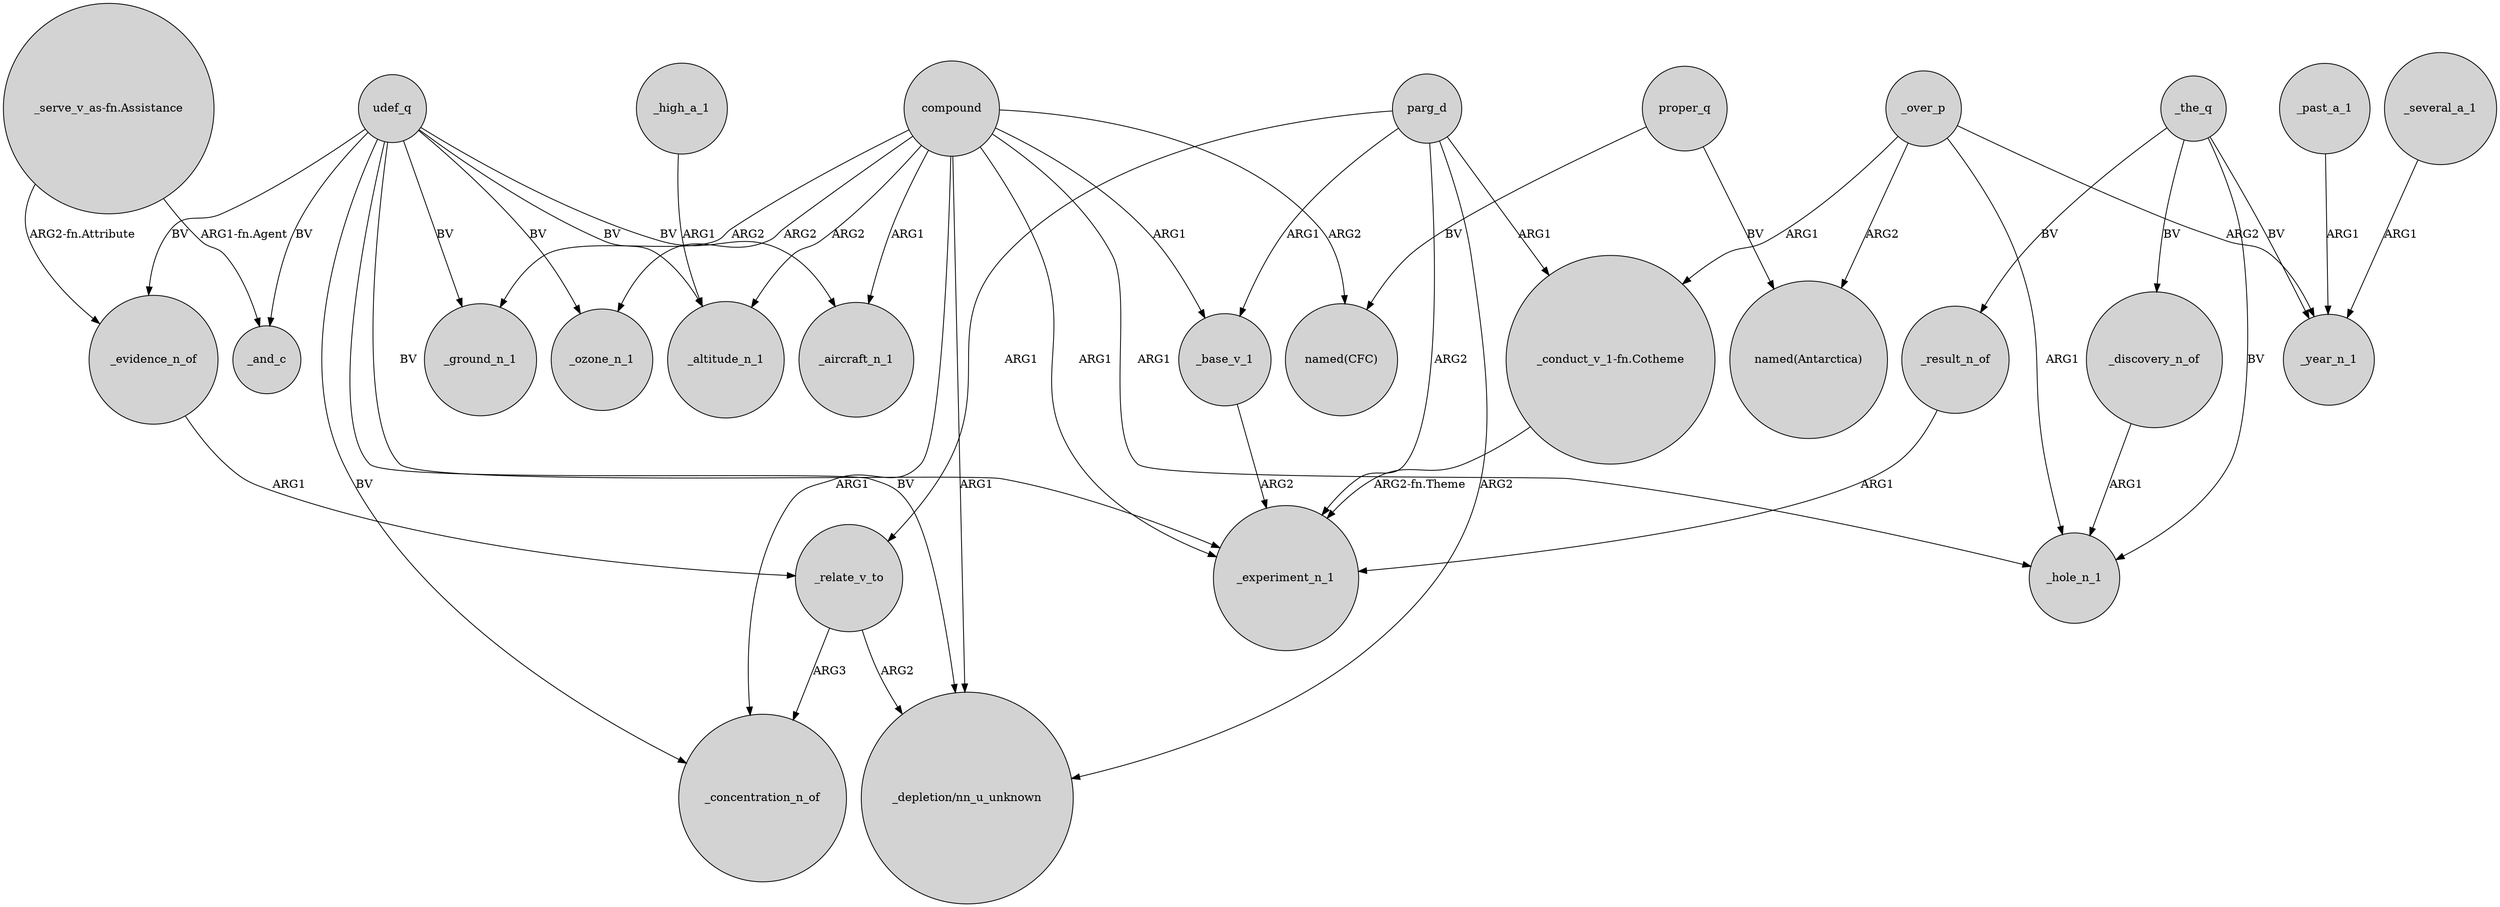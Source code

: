 digraph {
	node [shape=circle style=filled]
	_relate_v_to -> _concentration_n_of [label=ARG3]
	udef_q -> _ozone_n_1 [label=BV]
	compound -> _concentration_n_of [label=ARG1]
	compound -> _ground_n_1 [label=ARG2]
	_over_p -> _hole_n_1 [label=ARG1]
	compound -> _hole_n_1 [label=ARG1]
	proper_q -> "named(CFC)" [label=BV]
	udef_q -> _ground_n_1 [label=BV]
	parg_d -> _relate_v_to [label=ARG1]
	_the_q -> _result_n_of [label=BV]
	"_serve_v_as-fn.Assistance" -> _evidence_n_of [label="ARG2-fn.Attribute"]
	compound -> _aircraft_n_1 [label=ARG1]
	compound -> "_depletion/nn_u_unknown" [label=ARG1]
	compound -> _ozone_n_1 [label=ARG2]
	udef_q -> _evidence_n_of [label=BV]
	parg_d -> "_conduct_v_1-fn.Cotheme" [label=ARG1]
	_result_n_of -> _experiment_n_1 [label=ARG1]
	_high_a_1 -> _altitude_n_1 [label=ARG1]
	udef_q -> _aircraft_n_1 [label=BV]
	_past_a_1 -> _year_n_1 [label=ARG1]
	_the_q -> _discovery_n_of [label=BV]
	compound -> _experiment_n_1 [label=ARG1]
	_over_p -> "_conduct_v_1-fn.Cotheme" [label=ARG1]
	parg_d -> "_depletion/nn_u_unknown" [label=ARG2]
	compound -> _base_v_1 [label=ARG1]
	"_serve_v_as-fn.Assistance" -> _and_c [label="ARG1-fn.Agent"]
	_relate_v_to -> "_depletion/nn_u_unknown" [label=ARG2]
	udef_q -> _experiment_n_1 [label=BV]
	parg_d -> _experiment_n_1 [label=ARG2]
	_over_p -> "named(Antarctica)" [label=ARG2]
	_the_q -> _year_n_1 [label=BV]
	proper_q -> "named(Antarctica)" [label=BV]
	compound -> "named(CFC)" [label=ARG2]
	_base_v_1 -> _experiment_n_1 [label=ARG2]
	_over_p -> _year_n_1 [label=ARG2]
	udef_q -> _concentration_n_of [label=BV]
	_discovery_n_of -> _hole_n_1 [label=ARG1]
	parg_d -> _base_v_1 [label=ARG1]
	udef_q -> "_depletion/nn_u_unknown" [label=BV]
	compound -> _altitude_n_1 [label=ARG2]
	"_conduct_v_1-fn.Cotheme" -> _experiment_n_1 [label="ARG2-fn.Theme"]
	_the_q -> _hole_n_1 [label=BV]
	udef_q -> _and_c [label=BV]
	_several_a_1 -> _year_n_1 [label=ARG1]
	_evidence_n_of -> _relate_v_to [label=ARG1]
	udef_q -> _altitude_n_1 [label=BV]
}
